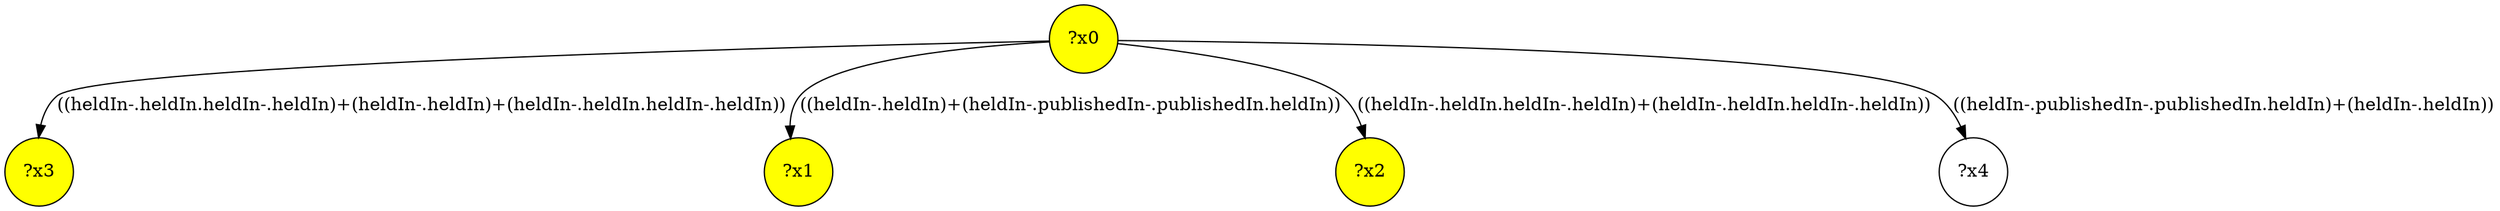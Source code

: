 digraph g {
	x3 [fillcolor="yellow", style="filled," shape=circle, label="?x3"];
	x1 [fillcolor="yellow", style="filled," shape=circle, label="?x1"];
	x2 [fillcolor="yellow", style="filled," shape=circle, label="?x2"];
	x0 [fillcolor="yellow", style="filled," shape=circle, label="?x0"];
	x0 -> x1 [label="((heldIn-.heldIn)+(heldIn-.publishedIn-.publishedIn.heldIn))"];
	x0 -> x2 [label="((heldIn-.heldIn.heldIn-.heldIn)+(heldIn-.heldIn.heldIn-.heldIn))"];
	x0 -> x3 [label="((heldIn-.heldIn.heldIn-.heldIn)+(heldIn-.heldIn)+(heldIn-.heldIn.heldIn-.heldIn))"];
	x4 [shape=circle, label="?x4"];
	x0 -> x4 [label="((heldIn-.publishedIn-.publishedIn.heldIn)+(heldIn-.heldIn))"];
}
